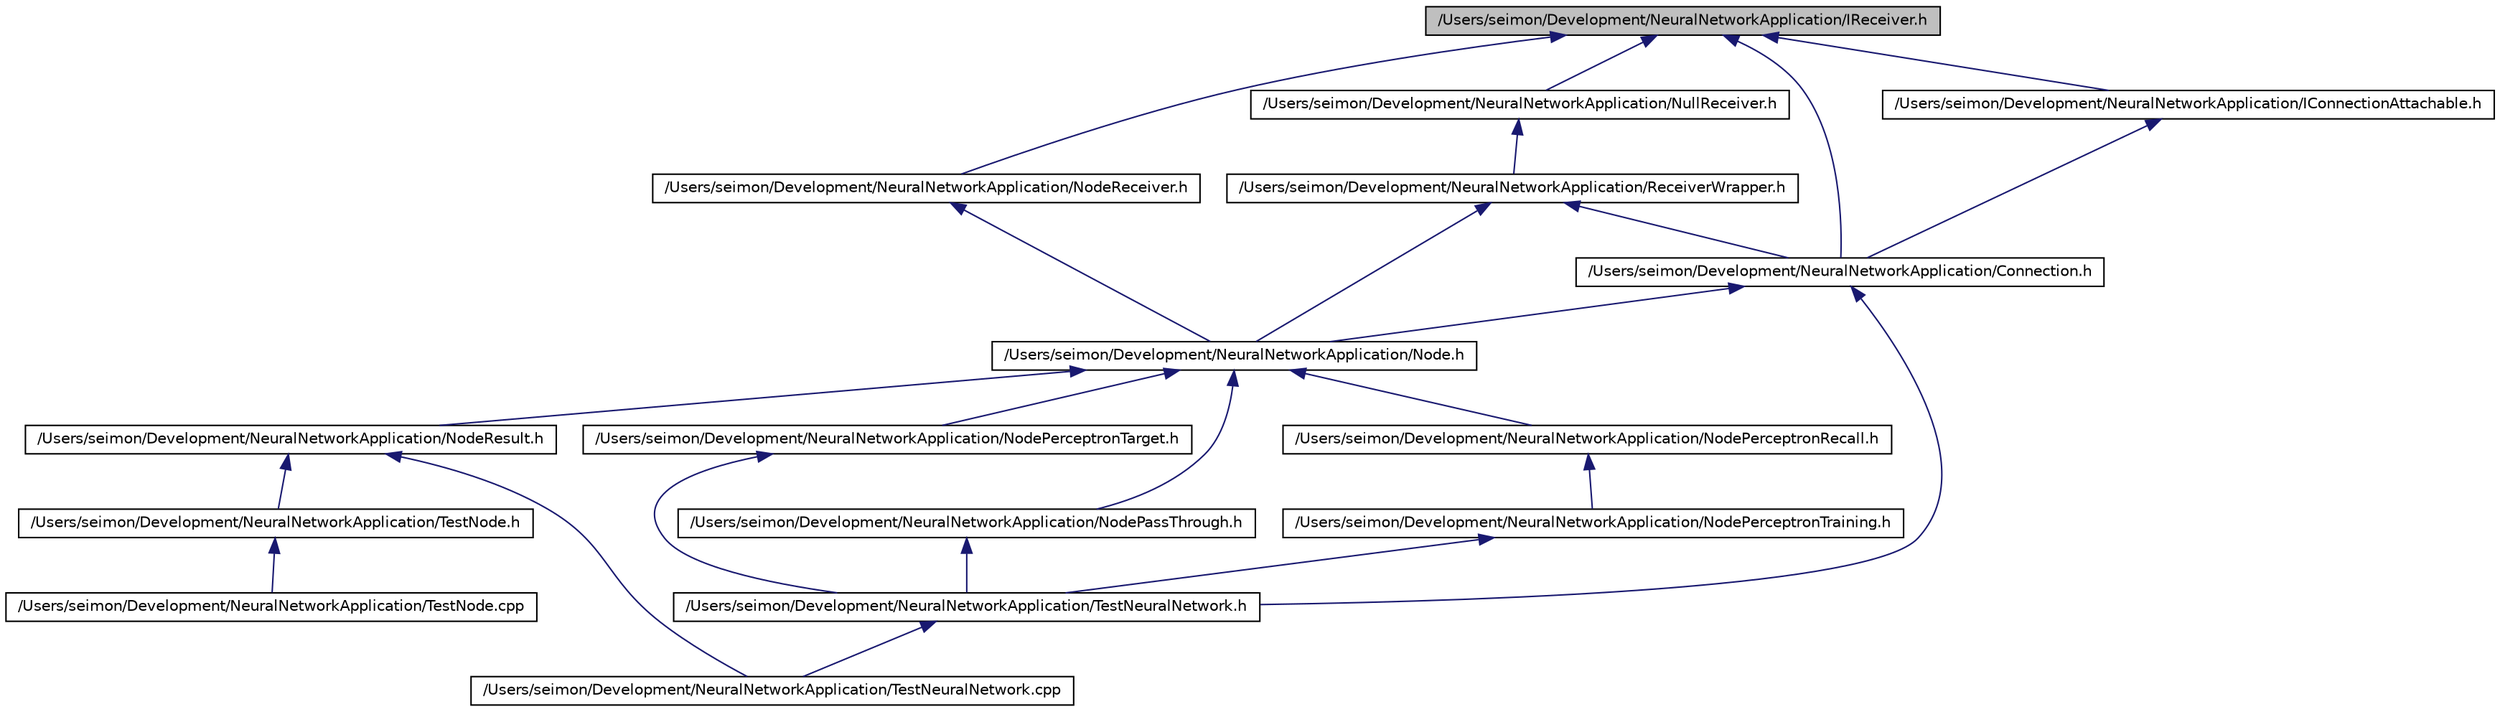 digraph G
{
  edge [fontname="Helvetica",fontsize="10",labelfontname="Helvetica",labelfontsize="10"];
  node [fontname="Helvetica",fontsize="10",shape=record];
  Node1 [label="/Users/seimon/Development/NeuralNetworkApplication/IReceiver.h",height=0.2,width=0.4,color="black", fillcolor="grey75", style="filled" fontcolor="black"];
  Node1 -> Node2 [dir=back,color="midnightblue",fontsize="10",style="solid",fontname="Helvetica"];
  Node2 [label="/Users/seimon/Development/NeuralNetworkApplication/Connection.h",height=0.2,width=0.4,color="black", fillcolor="white", style="filled",URL="$_connection_8h.html"];
  Node2 -> Node3 [dir=back,color="midnightblue",fontsize="10",style="solid",fontname="Helvetica"];
  Node3 [label="/Users/seimon/Development/NeuralNetworkApplication/Node.h",height=0.2,width=0.4,color="black", fillcolor="white", style="filled",URL="$_node_8h.html"];
  Node3 -> Node4 [dir=back,color="midnightblue",fontsize="10",style="solid",fontname="Helvetica"];
  Node4 [label="/Users/seimon/Development/NeuralNetworkApplication/NodePassThrough.h",height=0.2,width=0.4,color="black", fillcolor="white", style="filled",URL="$_node_pass_through_8h.html"];
  Node4 -> Node5 [dir=back,color="midnightblue",fontsize="10",style="solid",fontname="Helvetica"];
  Node5 [label="/Users/seimon/Development/NeuralNetworkApplication/TestNeuralNetwork.h",height=0.2,width=0.4,color="black", fillcolor="white", style="filled",URL="$_test_neural_network_8h.html"];
  Node5 -> Node6 [dir=back,color="midnightblue",fontsize="10",style="solid",fontname="Helvetica"];
  Node6 [label="/Users/seimon/Development/NeuralNetworkApplication/TestNeuralNetwork.cpp",height=0.2,width=0.4,color="black", fillcolor="white", style="filled",URL="$_test_neural_network_8cpp.html"];
  Node3 -> Node7 [dir=back,color="midnightblue",fontsize="10",style="solid",fontname="Helvetica"];
  Node7 [label="/Users/seimon/Development/NeuralNetworkApplication/NodePerceptronRecall.h",height=0.2,width=0.4,color="black", fillcolor="white", style="filled",URL="$_node_perceptron_recall_8h.html"];
  Node7 -> Node8 [dir=back,color="midnightblue",fontsize="10",style="solid",fontname="Helvetica"];
  Node8 [label="/Users/seimon/Development/NeuralNetworkApplication/NodePerceptronTraining.h",height=0.2,width=0.4,color="black", fillcolor="white", style="filled",URL="$_node_perceptron_training_8h.html"];
  Node8 -> Node5 [dir=back,color="midnightblue",fontsize="10",style="solid",fontname="Helvetica"];
  Node3 -> Node9 [dir=back,color="midnightblue",fontsize="10",style="solid",fontname="Helvetica"];
  Node9 [label="/Users/seimon/Development/NeuralNetworkApplication/NodePerceptronTarget.h",height=0.2,width=0.4,color="black", fillcolor="white", style="filled",URL="$_node_perceptron_target_8h.html"];
  Node9 -> Node5 [dir=back,color="midnightblue",fontsize="10",style="solid",fontname="Helvetica"];
  Node3 -> Node10 [dir=back,color="midnightblue",fontsize="10",style="solid",fontname="Helvetica"];
  Node10 [label="/Users/seimon/Development/NeuralNetworkApplication/NodeResult.h",height=0.2,width=0.4,color="black", fillcolor="white", style="filled",URL="$_node_result_8h.html"];
  Node10 -> Node6 [dir=back,color="midnightblue",fontsize="10",style="solid",fontname="Helvetica"];
  Node10 -> Node11 [dir=back,color="midnightblue",fontsize="10",style="solid",fontname="Helvetica"];
  Node11 [label="/Users/seimon/Development/NeuralNetworkApplication/TestNode.h",height=0.2,width=0.4,color="black", fillcolor="white", style="filled",URL="$_test_node_8h.html"];
  Node11 -> Node12 [dir=back,color="midnightblue",fontsize="10",style="solid",fontname="Helvetica"];
  Node12 [label="/Users/seimon/Development/NeuralNetworkApplication/TestNode.cpp",height=0.2,width=0.4,color="black", fillcolor="white", style="filled",URL="$_test_node_8cpp.html"];
  Node2 -> Node5 [dir=back,color="midnightblue",fontsize="10",style="solid",fontname="Helvetica"];
  Node1 -> Node13 [dir=back,color="midnightblue",fontsize="10",style="solid",fontname="Helvetica"];
  Node13 [label="/Users/seimon/Development/NeuralNetworkApplication/NullReceiver.h",height=0.2,width=0.4,color="black", fillcolor="white", style="filled",URL="$_null_receiver_8h.html"];
  Node13 -> Node14 [dir=back,color="midnightblue",fontsize="10",style="solid",fontname="Helvetica"];
  Node14 [label="/Users/seimon/Development/NeuralNetworkApplication/ReceiverWrapper.h",height=0.2,width=0.4,color="black", fillcolor="white", style="filled",URL="$_receiver_wrapper_8h.html"];
  Node14 -> Node2 [dir=back,color="midnightblue",fontsize="10",style="solid",fontname="Helvetica"];
  Node14 -> Node3 [dir=back,color="midnightblue",fontsize="10",style="solid",fontname="Helvetica"];
  Node1 -> Node15 [dir=back,color="midnightblue",fontsize="10",style="solid",fontname="Helvetica"];
  Node15 [label="/Users/seimon/Development/NeuralNetworkApplication/IConnectionAttachable.h",height=0.2,width=0.4,color="black", fillcolor="white", style="filled",URL="$_i_connection_attachable_8h.html"];
  Node15 -> Node2 [dir=back,color="midnightblue",fontsize="10",style="solid",fontname="Helvetica"];
  Node1 -> Node16 [dir=back,color="midnightblue",fontsize="10",style="solid",fontname="Helvetica"];
  Node16 [label="/Users/seimon/Development/NeuralNetworkApplication/NodeReceiver.h",height=0.2,width=0.4,color="black", fillcolor="white", style="filled",URL="$_node_receiver_8h.html"];
  Node16 -> Node3 [dir=back,color="midnightblue",fontsize="10",style="solid",fontname="Helvetica"];
}
